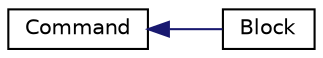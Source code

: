 digraph "Graphical Class Hierarchy"
{
 // INTERACTIVE_SVG=YES
  edge [fontname="Helvetica",fontsize="10",labelfontname="Helvetica",labelfontsize="10"];
  node [fontname="Helvetica",fontsize="10",shape=record];
  rankdir="LR";
  Node1 [label="Command",height=0.2,width=0.4,color="black", fillcolor="white", style="filled",URL="$class_command.html"];
  Node1 -> Node2 [dir="back",color="midnightblue",fontsize="10",style="solid",fontname="Helvetica"];
  Node2 [label="Block",height=0.2,width=0.4,color="black", fillcolor="white", style="filled",URL="$class_block.html"];
}
